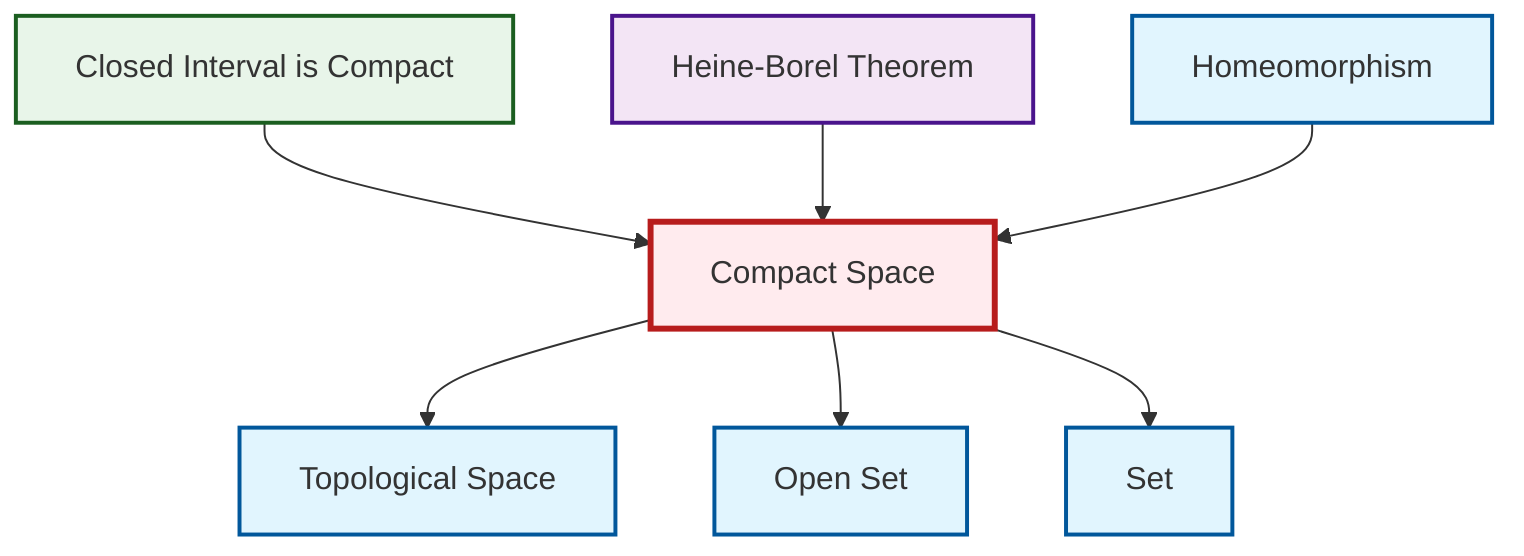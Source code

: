 graph TD
    classDef definition fill:#e1f5fe,stroke:#01579b,stroke-width:2px
    classDef theorem fill:#f3e5f5,stroke:#4a148c,stroke-width:2px
    classDef axiom fill:#fff3e0,stroke:#e65100,stroke-width:2px
    classDef example fill:#e8f5e9,stroke:#1b5e20,stroke-width:2px
    classDef current fill:#ffebee,stroke:#b71c1c,stroke-width:3px
    def-compact["Compact Space"]:::definition
    def-open-set["Open Set"]:::definition
    ex-closed-interval-compact["Closed Interval is Compact"]:::example
    thm-heine-borel["Heine-Borel Theorem"]:::theorem
    def-set["Set"]:::definition
    def-topological-space["Topological Space"]:::definition
    def-homeomorphism["Homeomorphism"]:::definition
    def-compact --> def-topological-space
    ex-closed-interval-compact --> def-compact
    def-compact --> def-open-set
    thm-heine-borel --> def-compact
    def-homeomorphism --> def-compact
    def-compact --> def-set
    class def-compact current